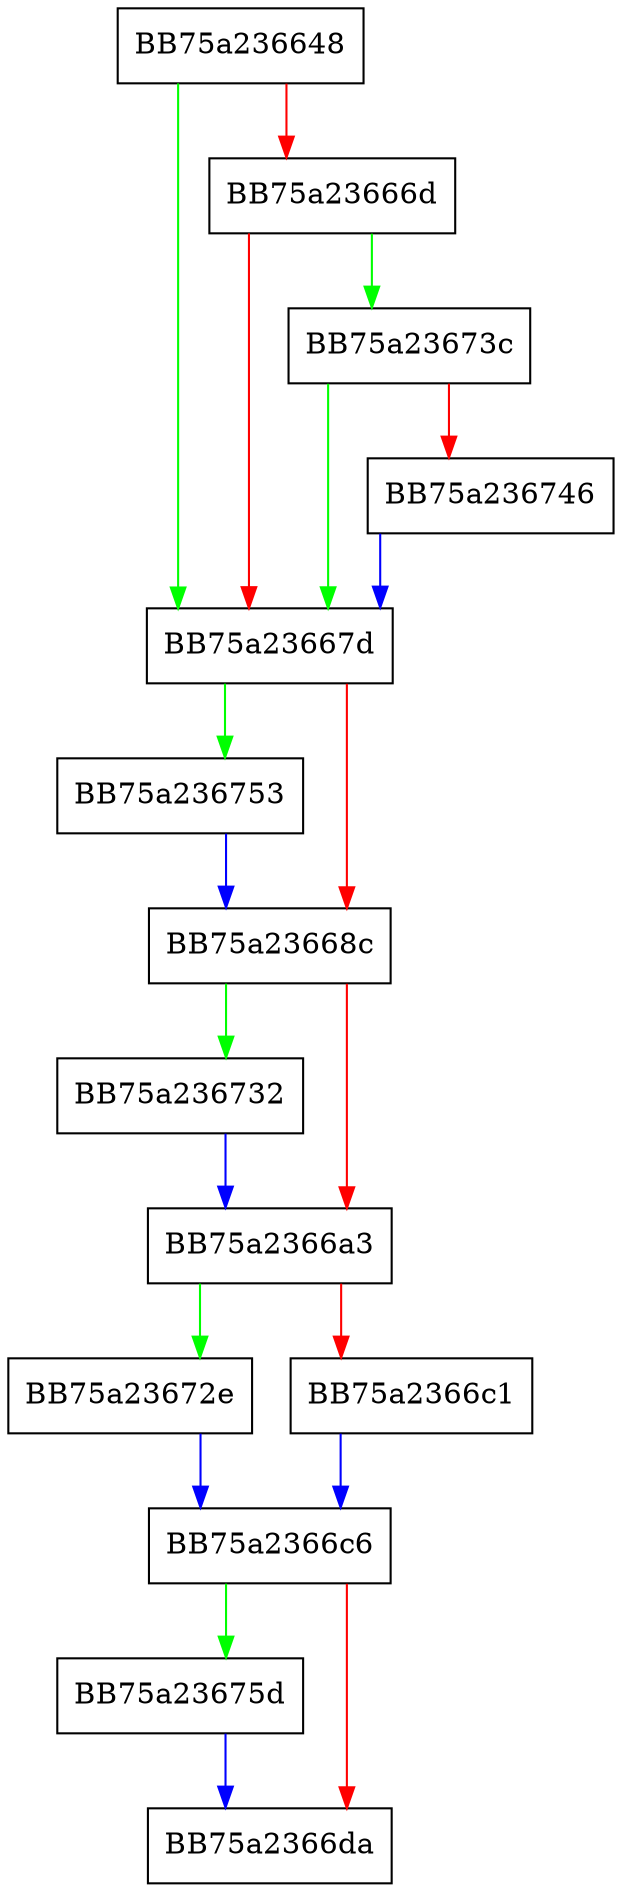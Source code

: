 digraph finalize_BB {
  node [shape="box"];
  graph [splines=ortho];
  BB75a236648 -> BB75a23667d [color="green"];
  BB75a236648 -> BB75a23666d [color="red"];
  BB75a23666d -> BB75a23673c [color="green"];
  BB75a23666d -> BB75a23667d [color="red"];
  BB75a23667d -> BB75a236753 [color="green"];
  BB75a23667d -> BB75a23668c [color="red"];
  BB75a23668c -> BB75a236732 [color="green"];
  BB75a23668c -> BB75a2366a3 [color="red"];
  BB75a2366a3 -> BB75a23672e [color="green"];
  BB75a2366a3 -> BB75a2366c1 [color="red"];
  BB75a2366c1 -> BB75a2366c6 [color="blue"];
  BB75a2366c6 -> BB75a23675d [color="green"];
  BB75a2366c6 -> BB75a2366da [color="red"];
  BB75a23672e -> BB75a2366c6 [color="blue"];
  BB75a236732 -> BB75a2366a3 [color="blue"];
  BB75a23673c -> BB75a23667d [color="green"];
  BB75a23673c -> BB75a236746 [color="red"];
  BB75a236746 -> BB75a23667d [color="blue"];
  BB75a236753 -> BB75a23668c [color="blue"];
  BB75a23675d -> BB75a2366da [color="blue"];
}